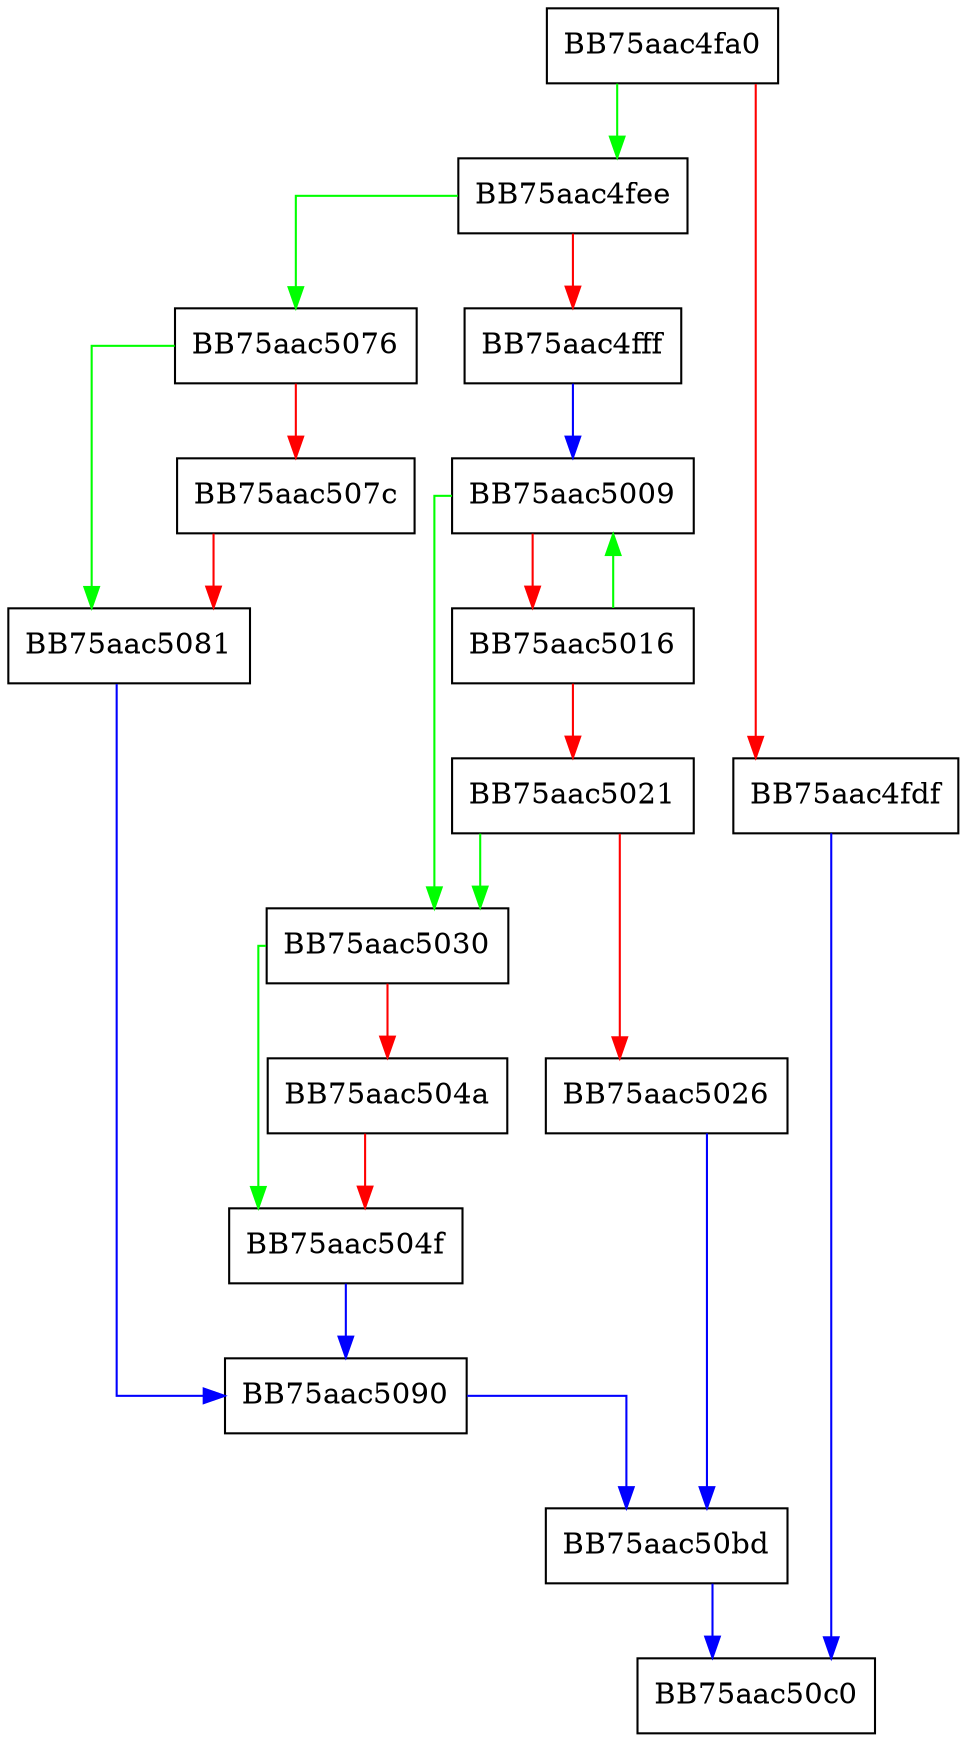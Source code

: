 digraph ContextCreate {
  node [shape="box"];
  graph [splines=ortho];
  BB75aac4fa0 -> BB75aac4fee [color="green"];
  BB75aac4fa0 -> BB75aac4fdf [color="red"];
  BB75aac4fdf -> BB75aac50c0 [color="blue"];
  BB75aac4fee -> BB75aac5076 [color="green"];
  BB75aac4fee -> BB75aac4fff [color="red"];
  BB75aac4fff -> BB75aac5009 [color="blue"];
  BB75aac5009 -> BB75aac5030 [color="green"];
  BB75aac5009 -> BB75aac5016 [color="red"];
  BB75aac5016 -> BB75aac5009 [color="green"];
  BB75aac5016 -> BB75aac5021 [color="red"];
  BB75aac5021 -> BB75aac5030 [color="green"];
  BB75aac5021 -> BB75aac5026 [color="red"];
  BB75aac5026 -> BB75aac50bd [color="blue"];
  BB75aac5030 -> BB75aac504f [color="green"];
  BB75aac5030 -> BB75aac504a [color="red"];
  BB75aac504a -> BB75aac504f [color="red"];
  BB75aac504f -> BB75aac5090 [color="blue"];
  BB75aac5076 -> BB75aac5081 [color="green"];
  BB75aac5076 -> BB75aac507c [color="red"];
  BB75aac507c -> BB75aac5081 [color="red"];
  BB75aac5081 -> BB75aac5090 [color="blue"];
  BB75aac5090 -> BB75aac50bd [color="blue"];
  BB75aac50bd -> BB75aac50c0 [color="blue"];
}
